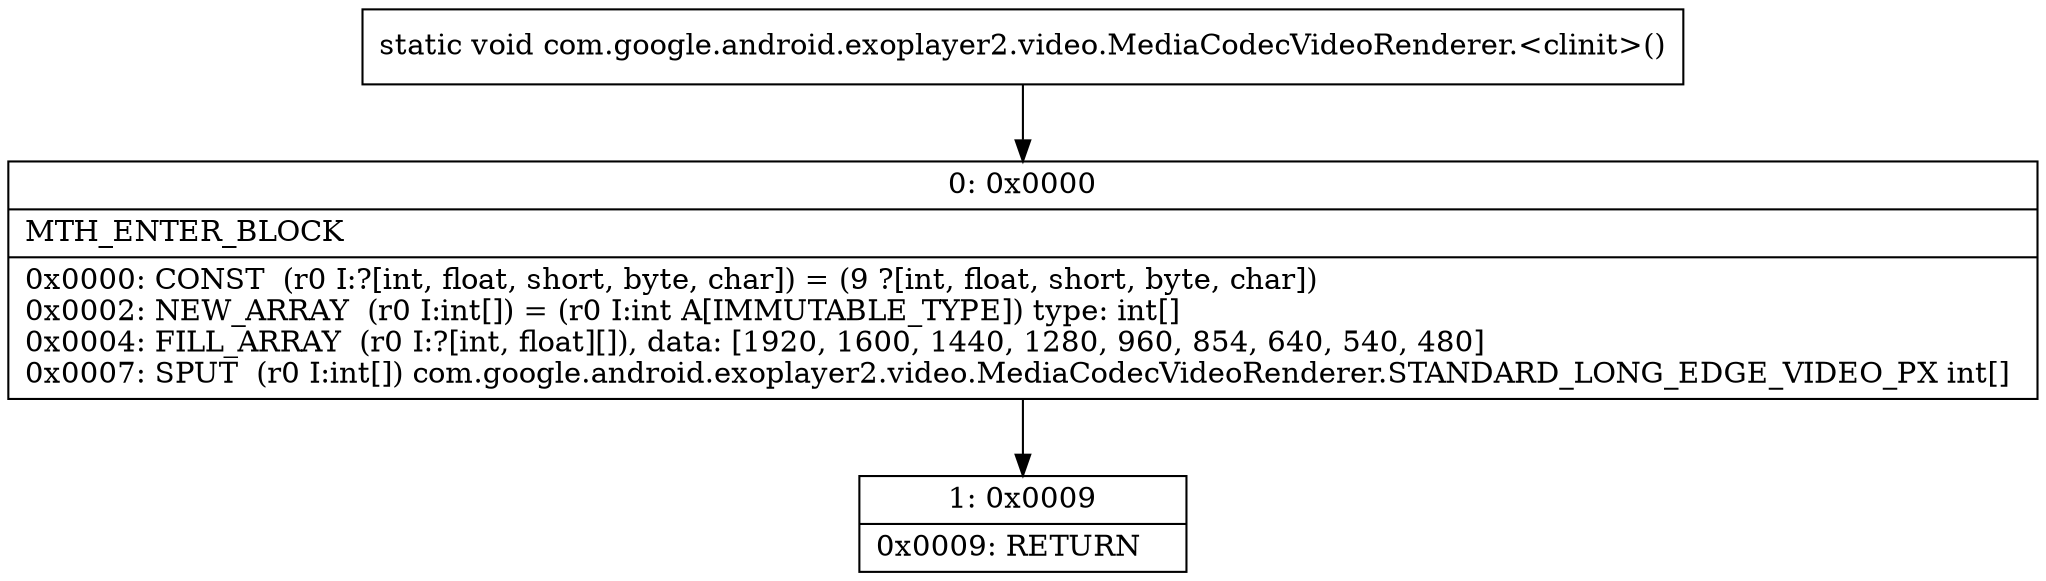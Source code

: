digraph "CFG forcom.google.android.exoplayer2.video.MediaCodecVideoRenderer.\<clinit\>()V" {
Node_0 [shape=record,label="{0\:\ 0x0000|MTH_ENTER_BLOCK\l|0x0000: CONST  (r0 I:?[int, float, short, byte, char]) = (9 ?[int, float, short, byte, char]) \l0x0002: NEW_ARRAY  (r0 I:int[]) = (r0 I:int A[IMMUTABLE_TYPE]) type: int[] \l0x0004: FILL_ARRAY  (r0 I:?[int, float][]), data: [1920, 1600, 1440, 1280, 960, 854, 640, 540, 480] \l0x0007: SPUT  (r0 I:int[]) com.google.android.exoplayer2.video.MediaCodecVideoRenderer.STANDARD_LONG_EDGE_VIDEO_PX int[] \l}"];
Node_1 [shape=record,label="{1\:\ 0x0009|0x0009: RETURN   \l}"];
MethodNode[shape=record,label="{static void com.google.android.exoplayer2.video.MediaCodecVideoRenderer.\<clinit\>() }"];
MethodNode -> Node_0;
Node_0 -> Node_1;
}


